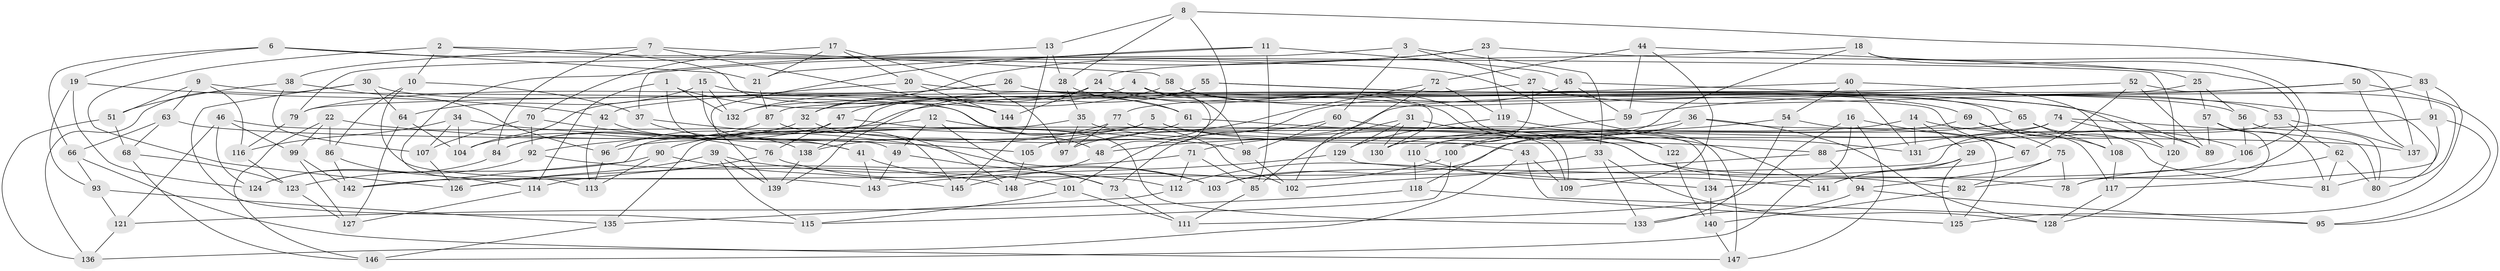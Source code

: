// Generated by graph-tools (version 1.1) at 2025/50/03/09/25 03:50:57]
// undirected, 148 vertices, 296 edges
graph export_dot {
graph [start="1"]
  node [color=gray90,style=filled];
  1;
  2;
  3;
  4;
  5;
  6;
  7;
  8;
  9;
  10;
  11;
  12;
  13;
  14;
  15;
  16;
  17;
  18;
  19;
  20;
  21;
  22;
  23;
  24;
  25;
  26;
  27;
  28;
  29;
  30;
  31;
  32;
  33;
  34;
  35;
  36;
  37;
  38;
  39;
  40;
  41;
  42;
  43;
  44;
  45;
  46;
  47;
  48;
  49;
  50;
  51;
  52;
  53;
  54;
  55;
  56;
  57;
  58;
  59;
  60;
  61;
  62;
  63;
  64;
  65;
  66;
  67;
  68;
  69;
  70;
  71;
  72;
  73;
  74;
  75;
  76;
  77;
  78;
  79;
  80;
  81;
  82;
  83;
  84;
  85;
  86;
  87;
  88;
  89;
  90;
  91;
  92;
  93;
  94;
  95;
  96;
  97;
  98;
  99;
  100;
  101;
  102;
  103;
  104;
  105;
  106;
  107;
  108;
  109;
  110;
  111;
  112;
  113;
  114;
  115;
  116;
  117;
  118;
  119;
  120;
  121;
  122;
  123;
  124;
  125;
  126;
  127;
  128;
  129;
  130;
  131;
  132;
  133;
  134;
  135;
  136;
  137;
  138;
  139;
  140;
  141;
  142;
  143;
  144;
  145;
  146;
  147;
  148;
  1 -- 61;
  1 -- 114;
  1 -- 132;
  1 -- 41;
  2 -- 10;
  2 -- 120;
  2 -- 144;
  2 -- 126;
  3 -- 60;
  3 -- 33;
  3 -- 27;
  3 -- 79;
  4 -- 81;
  4 -- 98;
  4 -- 48;
  4 -- 47;
  5 -- 135;
  5 -- 122;
  5 -- 88;
  5 -- 96;
  6 -- 19;
  6 -- 66;
  6 -- 21;
  6 -- 131;
  7 -- 58;
  7 -- 38;
  7 -- 84;
  7 -- 144;
  8 -- 13;
  8 -- 105;
  8 -- 28;
  8 -- 83;
  9 -- 116;
  9 -- 102;
  9 -- 51;
  9 -- 63;
  10 -- 37;
  10 -- 143;
  10 -- 86;
  11 -- 45;
  11 -- 21;
  11 -- 85;
  11 -- 139;
  12 -- 73;
  12 -- 49;
  12 -- 82;
  12 -- 92;
  13 -- 37;
  13 -- 145;
  13 -- 28;
  14 -- 106;
  14 -- 29;
  14 -- 130;
  14 -- 131;
  15 -- 49;
  15 -- 56;
  15 -- 64;
  15 -- 132;
  16 -- 146;
  16 -- 67;
  16 -- 111;
  16 -- 147;
  17 -- 21;
  17 -- 70;
  17 -- 97;
  17 -- 20;
  18 -- 82;
  18 -- 24;
  18 -- 100;
  18 -- 137;
  19 -- 124;
  19 -- 42;
  19 -- 93;
  20 -- 144;
  20 -- 130;
  20 -- 42;
  21 -- 87;
  22 -- 105;
  22 -- 86;
  22 -- 99;
  22 -- 146;
  23 -- 32;
  23 -- 25;
  23 -- 113;
  23 -- 119;
  24 -- 144;
  24 -- 122;
  24 -- 32;
  25 -- 77;
  25 -- 56;
  25 -- 57;
  26 -- 67;
  26 -- 80;
  26 -- 79;
  26 -- 104;
  27 -- 132;
  27 -- 110;
  27 -- 53;
  28 -- 61;
  28 -- 35;
  29 -- 125;
  29 -- 103;
  29 -- 141;
  30 -- 64;
  30 -- 48;
  30 -- 136;
  30 -- 115;
  31 -- 129;
  31 -- 130;
  31 -- 85;
  31 -- 109;
  32 -- 84;
  32 -- 148;
  33 -- 133;
  33 -- 128;
  33 -- 112;
  34 -- 98;
  34 -- 104;
  34 -- 107;
  34 -- 116;
  35 -- 43;
  35 -- 97;
  35 -- 142;
  36 -- 125;
  36 -- 48;
  36 -- 128;
  36 -- 118;
  37 -- 41;
  37 -- 103;
  38 -- 107;
  38 -- 51;
  38 -- 96;
  39 -- 139;
  39 -- 115;
  39 -- 126;
  39 -- 112;
  40 -- 131;
  40 -- 108;
  40 -- 96;
  40 -- 54;
  41 -- 101;
  41 -- 143;
  42 -- 138;
  42 -- 113;
  43 -- 109;
  43 -- 95;
  43 -- 136;
  44 -- 72;
  44 -- 106;
  44 -- 59;
  44 -- 109;
  45 -- 59;
  45 -- 120;
  45 -- 101;
  46 -- 78;
  46 -- 124;
  46 -- 99;
  46 -- 121;
  47 -- 84;
  47 -- 76;
  47 -- 133;
  48 -- 145;
  49 -- 73;
  49 -- 143;
  50 -- 73;
  50 -- 95;
  50 -- 137;
  50 -- 59;
  51 -- 68;
  51 -- 136;
  52 -- 79;
  52 -- 89;
  52 -- 67;
  52 -- 81;
  53 -- 62;
  53 -- 142;
  53 -- 137;
  54 -- 71;
  54 -- 133;
  54 -- 117;
  55 -- 69;
  55 -- 138;
  55 -- 139;
  55 -- 89;
  56 -- 80;
  56 -- 106;
  57 -- 78;
  57 -- 81;
  57 -- 89;
  58 -- 141;
  58 -- 65;
  58 -- 132;
  59 -- 110;
  60 -- 97;
  60 -- 98;
  60 -- 134;
  61 -- 138;
  61 -- 122;
  62 -- 81;
  62 -- 78;
  62 -- 80;
  63 -- 68;
  63 -- 66;
  63 -- 137;
  64 -- 104;
  64 -- 127;
  65 -- 100;
  65 -- 108;
  65 -- 120;
  66 -- 93;
  66 -- 147;
  67 -- 141;
  68 -- 146;
  68 -- 123;
  69 -- 75;
  69 -- 130;
  69 -- 108;
  70 -- 76;
  70 -- 107;
  70 -- 92;
  71 -- 85;
  71 -- 114;
  71 -- 112;
  72 -- 102;
  72 -- 119;
  72 -- 105;
  73 -- 111;
  74 -- 89;
  74 -- 88;
  74 -- 103;
  74 -- 80;
  75 -- 82;
  75 -- 94;
  75 -- 78;
  76 -- 103;
  76 -- 126;
  77 -- 109;
  77 -- 90;
  77 -- 97;
  79 -- 116;
  82 -- 140;
  83 -- 125;
  83 -- 87;
  83 -- 91;
  84 -- 124;
  85 -- 111;
  86 -- 114;
  86 -- 142;
  87 -- 104;
  87 -- 145;
  88 -- 94;
  88 -- 102;
  90 -- 123;
  90 -- 145;
  90 -- 113;
  91 -- 95;
  91 -- 131;
  91 -- 117;
  92 -- 148;
  92 -- 124;
  93 -- 121;
  93 -- 135;
  94 -- 133;
  94 -- 95;
  96 -- 113;
  98 -- 102;
  99 -- 142;
  99 -- 127;
  100 -- 115;
  100 -- 148;
  101 -- 111;
  101 -- 115;
  105 -- 148;
  106 -- 134;
  107 -- 126;
  108 -- 117;
  110 -- 118;
  110 -- 141;
  112 -- 135;
  114 -- 127;
  116 -- 123;
  117 -- 128;
  118 -- 121;
  118 -- 125;
  119 -- 147;
  119 -- 129;
  120 -- 128;
  121 -- 136;
  122 -- 140;
  123 -- 127;
  129 -- 134;
  129 -- 143;
  134 -- 140;
  135 -- 146;
  138 -- 139;
  140 -- 147;
}
